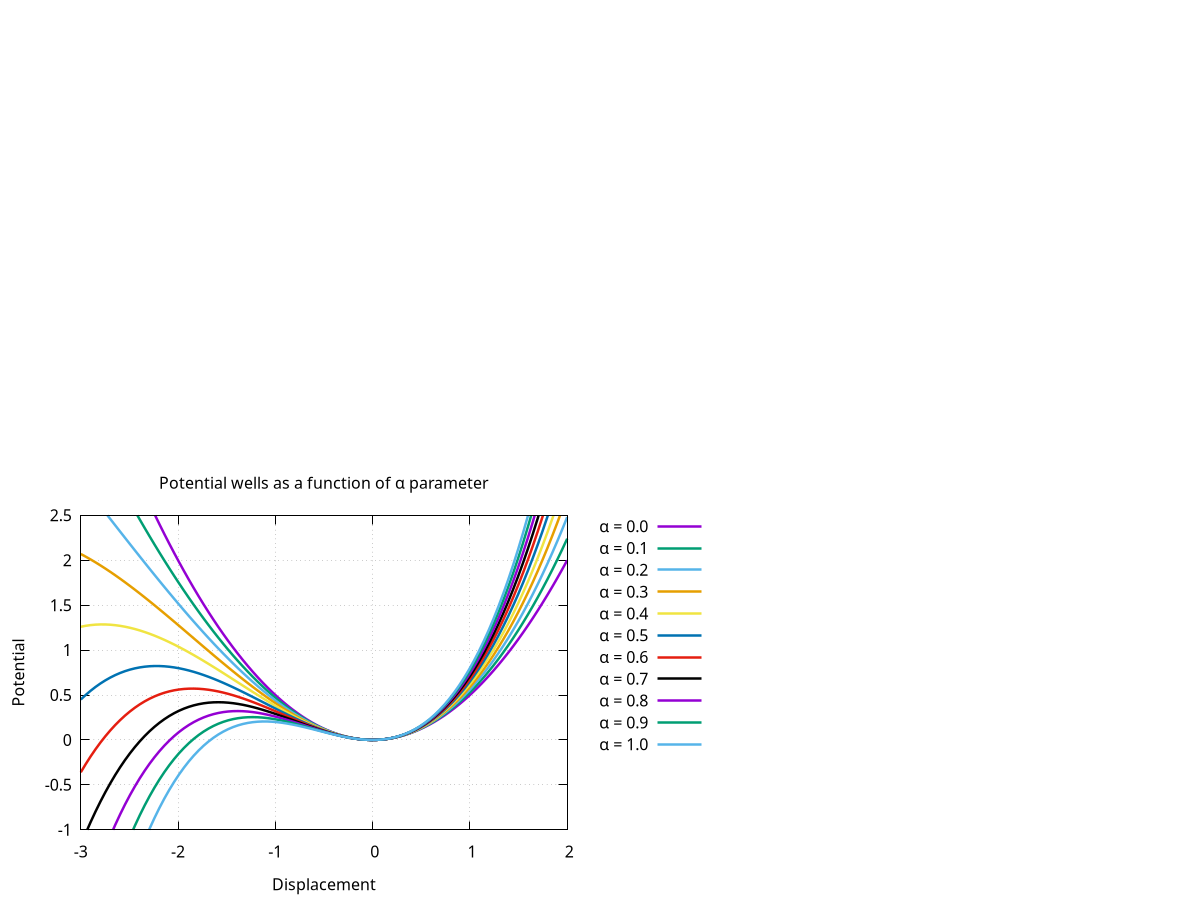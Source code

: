 
#Plot - Energy Function
set terminal postscript eps enhanced color font 'Helvetica,10'
set output "potential_a.eps"
set size 0.6,0.5

set title 'Potential wells as a function of {/Symbol a} parameter'
set xlabel 'Displacement'
set ylabel 'Potential'

set xrange[-3:2]
set yrange[-3:3]

dalfa = 0.1
beta = 0

#set xrange[-4.2:2.2]
set yrange[-1:2.5]
set grid
set key outside

plot for[i=0:10:1] 0.5*x*x + 0.3*(dalfa*i)*x*x*x + 0.25*beta*x*x*x*x title (sprintf('{/Symbol a} = %.1f' ,dalfa*i )) lw 2.5


